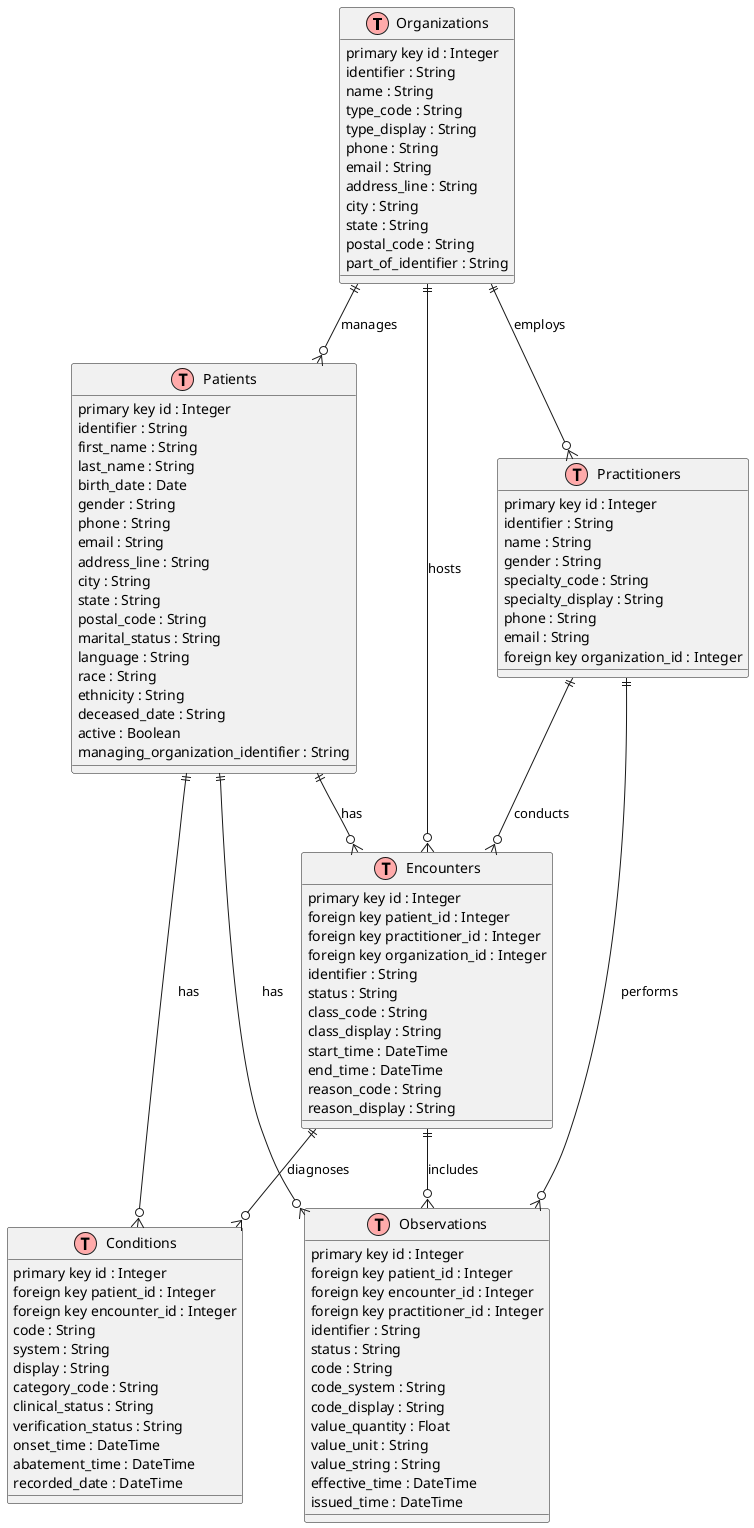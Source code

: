 @startuml Healthcare Database Schema

!define TABLE(name,desc) class name as "desc" << (T,#FFAAAA) >>
!define PK primary key
!define FK foreign key

' Organizations
TABLE(organizations_v2, "Organizations") {
  PK id : Integer
  identifier : String
  name : String
  type_code : String
  type_display : String
  phone : String
  email : String
  address_line : String
  city : String
  state : String
  postal_code : String
  part_of_identifier : String
}

' Patients
TABLE(patients_v2, "Patients") {
  PK id : Integer
  identifier : String
  first_name : String
  last_name : String
  birth_date : Date
  gender : String
  phone : String
  email : String
  address_line : String
  city : String
  state : String
  postal_code : String
  marital_status : String
  language : String
  race : String
  ethnicity : String
  deceased_date : String
  active : Boolean
  managing_organization_identifier : String
}

' Practitioners
TABLE(practitioners_v2, "Practitioners") {
  PK id : Integer
  identifier : String
  name : String
  gender : String
  specialty_code : String
  specialty_display : String
  phone : String
  email : String
  FK organization_id : Integer
}

' Encounters
TABLE(encounters_v2, "Encounters") {
  PK id : Integer
  FK patient_id : Integer
  FK practitioner_id : Integer
  FK organization_id : Integer
  identifier : String
  status : String
  class_code : String
  class_display : String
  start_time : DateTime
  end_time : DateTime
  reason_code : String
  reason_display : String
}

' Conditions
TABLE(conditions_v2, "Conditions") {
  PK id : Integer
  FK patient_id : Integer
  FK encounter_id : Integer
  code : String
  system : String
  display : String
  category_code : String
  clinical_status : String
  verification_status : String
  onset_time : DateTime
  abatement_time : DateTime
  recorded_date : DateTime
}

' Observations
TABLE(observations_v2, "Observations") {
  PK id : Integer
  FK patient_id : Integer
  FK encounter_id : Integer
  FK practitioner_id : Integer
  identifier : String
  status : String
  code : String
  code_system : String
  code_display : String
  value_quantity : Float
  value_unit : String
  value_string : String
  effective_time : DateTime
  issued_time : DateTime
}

' Relationships
organizations_v2 ||--o{ practitioners_v2 : "employs"
organizations_v2 ||--o{ encounters_v2 : "hosts"
organizations_v2 ||--o{ patients_v2 : "manages"

patients_v2 ||--o{ encounters_v2 : "has"
patients_v2 ||--o{ conditions_v2 : "has"
patients_v2 ||--o{ observations_v2 : "has"

practitioners_v2 ||--o{ encounters_v2 : "conducts"
practitioners_v2 ||--o{ observations_v2 : "performs"

encounters_v2 ||--o{ conditions_v2 : "diagnoses"
encounters_v2 ||--o{ observations_v2 : "includes"

@enduml

